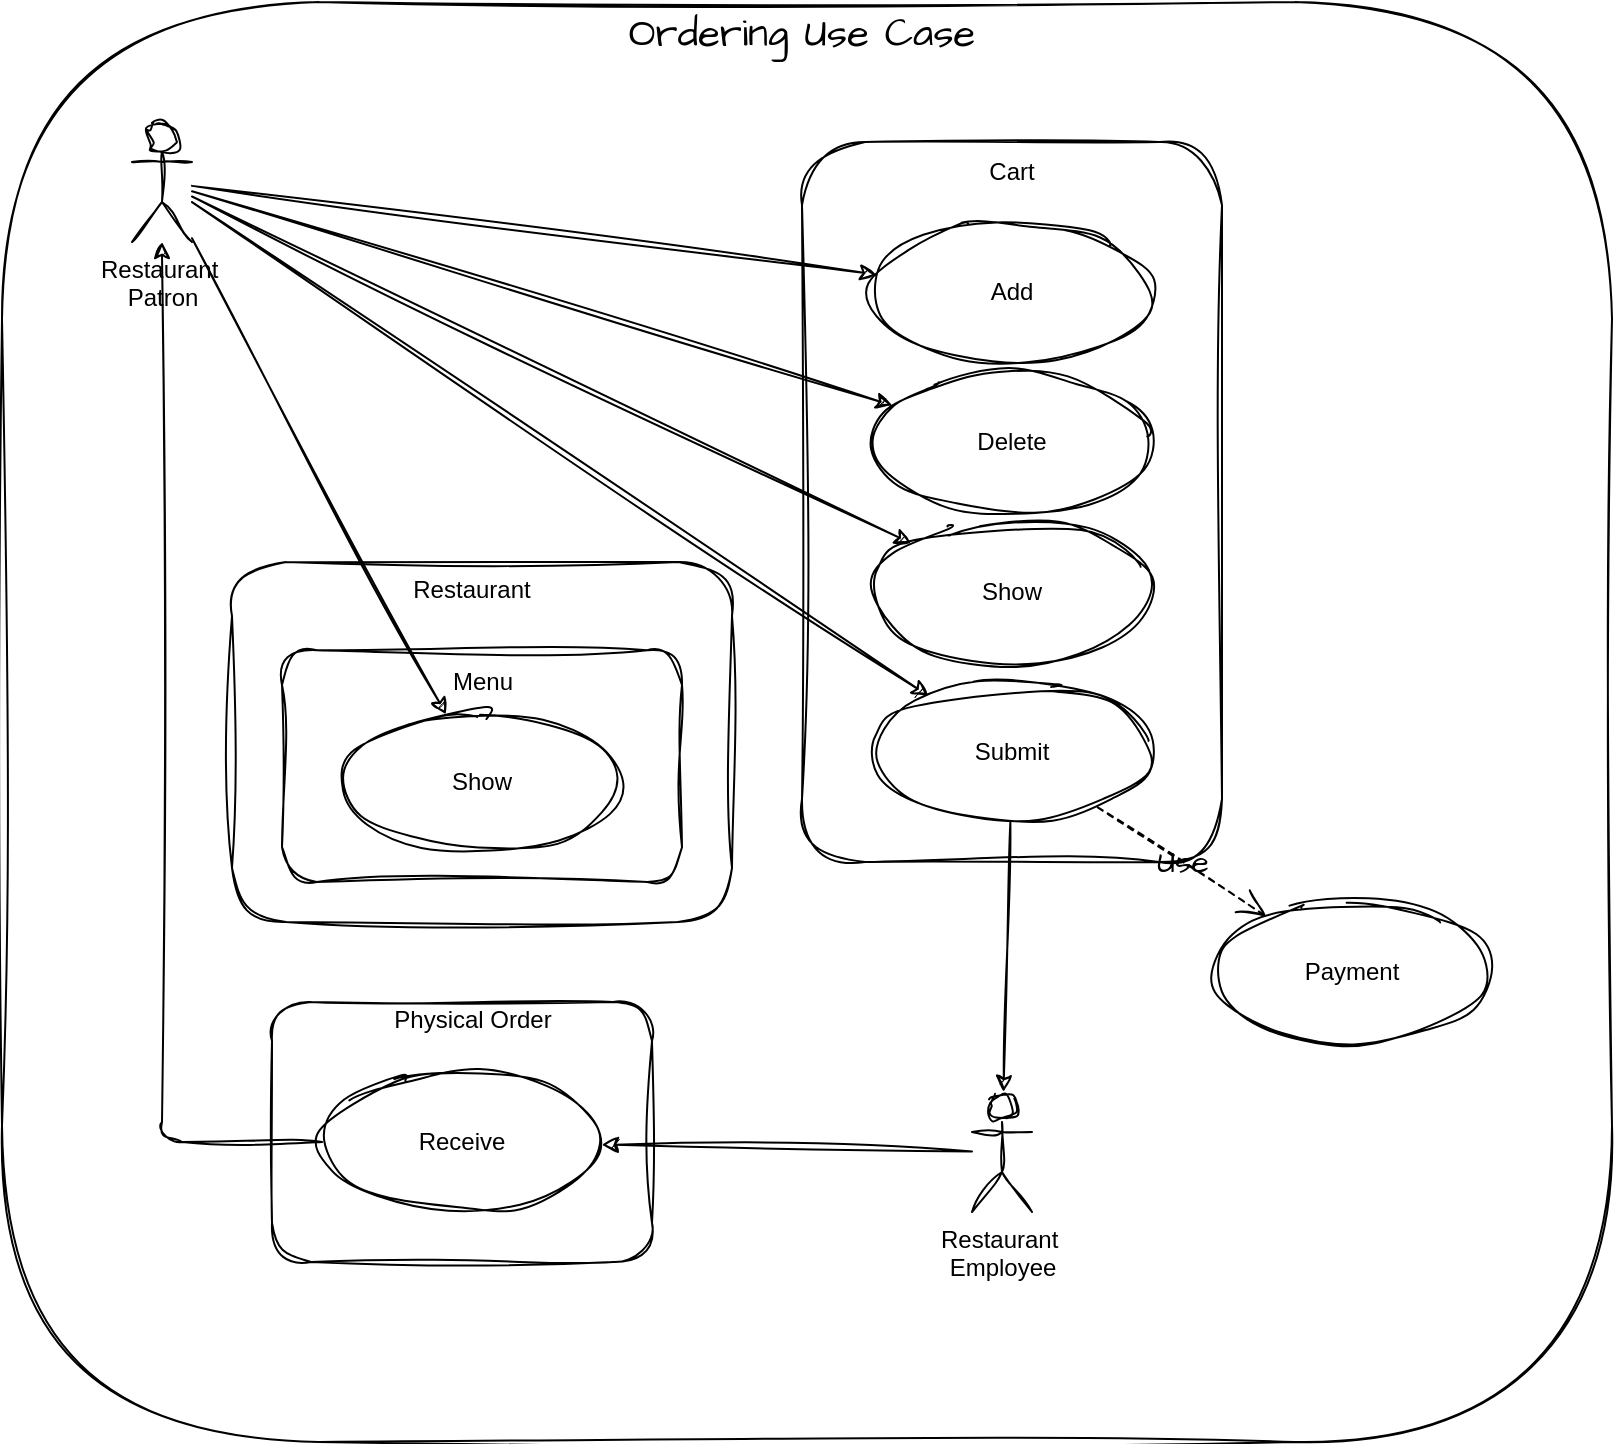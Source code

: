 <mxfile version="21.4.0" type="device" pages="4">
  <diagram name="OverallUseCase" id="iVIAJpsjtNyqfuqqcP6n">
    <mxGraphModel dx="999" dy="744" grid="1" gridSize="10" guides="1" tooltips="1" connect="1" arrows="1" fold="1" page="1" pageScale="1" pageWidth="850" pageHeight="1100" math="0" shadow="0">
      <root>
        <mxCell id="0" />
        <mxCell id="1" parent="0" />
        <mxCell id="poaK0A92fAtAV2oWqRkP-4" value="" style="rounded=1;whiteSpace=wrap;html=1;sketch=1;curveFitting=1;jiggle=2;labelBackgroundColor=none;arcSize=22;" parent="1" vertex="1">
          <mxGeometry x="25" y="30" width="805" height="720" as="geometry" />
        </mxCell>
        <mxCell id="Z1-gcSMTF0BbCp_BxVpH-2" value="Ordering Use Case" style="text;html=1;strokeColor=none;fillColor=none;align=center;verticalAlign=middle;whiteSpace=wrap;rounded=0;fontSize=20;fontFamily=Architects Daughter;labelBackgroundColor=none;" vertex="1" parent="1">
          <mxGeometry x="310" y="30" width="230" height="30" as="geometry" />
        </mxCell>
        <mxCell id="poaK0A92fAtAV2oWqRkP-1" value="Restaurant&amp;nbsp;&lt;br&gt;Patron" style="shape=umlActor;verticalLabelPosition=bottom;verticalAlign=top;html=1;outlineConnect=0;sketch=1;curveFitting=1;jiggle=2;rounded=1;labelBackgroundColor=none;" parent="1" vertex="1">
          <mxGeometry x="90" y="90" width="30" height="60" as="geometry" />
        </mxCell>
        <mxCell id="poaK0A92fAtAV2oWqRkP-2" value="Restaurant&amp;nbsp;&lt;br&gt;Employee" style="shape=umlActor;verticalLabelPosition=bottom;verticalAlign=top;html=1;outlineConnect=0;sketch=1;curveFitting=1;jiggle=2;rounded=1;labelBackgroundColor=none;" parent="1" vertex="1">
          <mxGeometry x="510" y="575" width="30" height="60" as="geometry" />
        </mxCell>
        <mxCell id="poaK0A92fAtAV2oWqRkP-46" value="" style="group;sketch=1;curveFitting=1;jiggle=2;labelBorderColor=default;rounded=1;labelBackgroundColor=none;" parent="1" vertex="1" connectable="0">
          <mxGeometry x="425" y="100" width="210" height="360" as="geometry" />
        </mxCell>
        <mxCell id="poaK0A92fAtAV2oWqRkP-16" value="" style="group;sketch=1;curveFitting=1;jiggle=2;rounded=1;labelBackgroundColor=none;" parent="poaK0A92fAtAV2oWqRkP-46" vertex="1" connectable="0">
          <mxGeometry width="210" height="360" as="geometry" />
        </mxCell>
        <mxCell id="poaK0A92fAtAV2oWqRkP-8" value="" style="rounded=1;whiteSpace=wrap;html=1;sketch=1;curveFitting=1;jiggle=2;labelBackgroundColor=none;" parent="poaK0A92fAtAV2oWqRkP-16" vertex="1">
          <mxGeometry width="210" height="360" as="geometry" />
        </mxCell>
        <mxCell id="poaK0A92fAtAV2oWqRkP-9" value="Cart" style="text;html=1;align=center;verticalAlign=middle;whiteSpace=wrap;rounded=1;labelBackgroundColor=none;sketch=1;curveFitting=1;jiggle=2;" parent="poaK0A92fAtAV2oWqRkP-16" vertex="1">
          <mxGeometry x="75" width="60" height="30" as="geometry" />
        </mxCell>
        <mxCell id="poaK0A92fAtAV2oWqRkP-6" value="Delete" style="ellipse;whiteSpace=wrap;html=1;sketch=1;curveFitting=1;jiggle=2;rounded=1;labelBackgroundColor=none;" parent="poaK0A92fAtAV2oWqRkP-46" vertex="1">
          <mxGeometry x="35" y="115" width="140" height="70" as="geometry" />
        </mxCell>
        <mxCell id="poaK0A92fAtAV2oWqRkP-7" value="Add" style="ellipse;whiteSpace=wrap;html=1;sketch=1;curveFitting=1;jiggle=2;rounded=1;labelBackgroundColor=none;" parent="poaK0A92fAtAV2oWqRkP-46" vertex="1">
          <mxGeometry x="35" y="40" width="140" height="70" as="geometry" />
        </mxCell>
        <mxCell id="poaK0A92fAtAV2oWqRkP-10" value="Show" style="ellipse;whiteSpace=wrap;html=1;sketch=1;curveFitting=1;jiggle=2;rounded=1;labelBackgroundColor=none;" parent="poaK0A92fAtAV2oWqRkP-46" vertex="1">
          <mxGeometry x="35" y="190" width="140" height="70" as="geometry" />
        </mxCell>
        <mxCell id="poaK0A92fAtAV2oWqRkP-14" value="Submit" style="ellipse;whiteSpace=wrap;html=1;sketch=1;curveFitting=1;jiggle=2;rounded=1;labelBackgroundColor=none;" parent="poaK0A92fAtAV2oWqRkP-46" vertex="1">
          <mxGeometry x="35" y="270" width="140" height="70" as="geometry" />
        </mxCell>
        <mxCell id="poaK0A92fAtAV2oWqRkP-28" style="rounded=1;orthogonalLoop=1;jettySize=auto;html=1;sketch=1;curveFitting=1;jiggle=2;labelBackgroundColor=none;fontColor=default;" parent="1" source="poaK0A92fAtAV2oWqRkP-14" target="poaK0A92fAtAV2oWqRkP-2" edge="1">
          <mxGeometry relative="1" as="geometry" />
        </mxCell>
        <mxCell id="poaK0A92fAtAV2oWqRkP-22" style="rounded=1;orthogonalLoop=1;jettySize=auto;html=1;sketch=1;curveFitting=1;jiggle=2;labelBackgroundColor=none;fontColor=default;" parent="1" source="poaK0A92fAtAV2oWqRkP-1" target="poaK0A92fAtAV2oWqRkP-7" edge="1">
          <mxGeometry relative="1" as="geometry" />
        </mxCell>
        <mxCell id="poaK0A92fAtAV2oWqRkP-24" style="rounded=1;orthogonalLoop=1;jettySize=auto;html=1;sketch=1;curveFitting=1;jiggle=2;labelBackgroundColor=none;fontColor=default;" parent="1" source="poaK0A92fAtAV2oWqRkP-1" target="poaK0A92fAtAV2oWqRkP-6" edge="1">
          <mxGeometry relative="1" as="geometry" />
        </mxCell>
        <mxCell id="poaK0A92fAtAV2oWqRkP-25" style="rounded=1;orthogonalLoop=1;jettySize=auto;html=1;sketch=1;curveFitting=1;jiggle=2;labelBackgroundColor=none;fontColor=default;" parent="1" source="poaK0A92fAtAV2oWqRkP-1" target="poaK0A92fAtAV2oWqRkP-14" edge="1">
          <mxGeometry relative="1" as="geometry" />
        </mxCell>
        <mxCell id="poaK0A92fAtAV2oWqRkP-26" style="rounded=1;orthogonalLoop=1;jettySize=auto;html=1;sketch=1;curveFitting=1;jiggle=2;labelBackgroundColor=none;fontColor=default;" parent="1" source="poaK0A92fAtAV2oWqRkP-1" target="poaK0A92fAtAV2oWqRkP-10" edge="1">
          <mxGeometry relative="1" as="geometry" />
        </mxCell>
        <mxCell id="poaK0A92fAtAV2oWqRkP-47" value="Payment" style="ellipse;whiteSpace=wrap;html=1;sketch=1;curveFitting=1;jiggle=2;rounded=1;labelBackgroundColor=none;" parent="1" vertex="1">
          <mxGeometry x="630" y="480" width="140" height="70" as="geometry" />
        </mxCell>
        <mxCell id="poaK0A92fAtAV2oWqRkP-48" value="Use" style="endArrow=open;endSize=12;dashed=1;html=1;rounded=1;sketch=1;hachureGap=4;jiggle=2;curveFitting=1;fontFamily=Architects Daughter;fontSource=https%3A%2F%2Ffonts.googleapis.com%2Fcss%3Ffamily%3DArchitects%2BDaughter;fontSize=16;labelBackgroundColor=none;fontColor=default;" parent="1" source="poaK0A92fAtAV2oWqRkP-14" target="poaK0A92fAtAV2oWqRkP-47" edge="1">
          <mxGeometry width="160" relative="1" as="geometry">
            <mxPoint x="335" y="380" as="sourcePoint" />
            <mxPoint x="495" y="380" as="targetPoint" />
          </mxGeometry>
        </mxCell>
        <mxCell id="poaK0A92fAtAV2oWqRkP-49" value="" style="group;labelBackgroundColor=none;" parent="1" vertex="1" connectable="0">
          <mxGeometry x="160" y="530" width="190" height="130" as="geometry" />
        </mxCell>
        <mxCell id="poaK0A92fAtAV2oWqRkP-36" value="" style="rounded=1;whiteSpace=wrap;html=1;sketch=1;curveFitting=1;jiggle=2;labelBackgroundColor=none;" parent="poaK0A92fAtAV2oWqRkP-49" vertex="1">
          <mxGeometry width="190" height="130" as="geometry" />
        </mxCell>
        <mxCell id="poaK0A92fAtAV2oWqRkP-37" value="Physical Order" style="text;html=1;align=center;verticalAlign=middle;whiteSpace=wrap;rounded=1;labelBackgroundColor=none;sketch=1;curveFitting=1;jiggle=2;" parent="poaK0A92fAtAV2oWqRkP-49" vertex="1">
          <mxGeometry x="59.85" width="80.75" height="17.727" as="geometry" />
        </mxCell>
        <mxCell id="poaK0A92fAtAV2oWqRkP-29" value="Receive" style="ellipse;whiteSpace=wrap;html=1;sketch=1;curveFitting=1;jiggle=2;rounded=1;labelBackgroundColor=none;" parent="1" vertex="1">
          <mxGeometry x="185" y="565" width="140" height="70" as="geometry" />
        </mxCell>
        <mxCell id="poaK0A92fAtAV2oWqRkP-31" value="" style="rounded=1;orthogonalLoop=1;jettySize=auto;html=1;sketch=1;curveFitting=1;jiggle=2;labelBackgroundColor=none;fontColor=default;" parent="1" source="poaK0A92fAtAV2oWqRkP-2" target="poaK0A92fAtAV2oWqRkP-29" edge="1">
          <mxGeometry relative="1" as="geometry">
            <mxPoint x="610" y="480" as="targetPoint" />
          </mxGeometry>
        </mxCell>
        <mxCell id="poaK0A92fAtAV2oWqRkP-32" style="rounded=1;orthogonalLoop=1;jettySize=auto;html=1;edgeStyle=orthogonalEdgeStyle;sketch=1;curveFitting=1;jiggle=2;labelBackgroundColor=none;fontColor=default;" parent="1" source="poaK0A92fAtAV2oWqRkP-29" target="poaK0A92fAtAV2oWqRkP-1" edge="1">
          <mxGeometry relative="1" as="geometry" />
        </mxCell>
        <mxCell id="poaK0A92fAtAV2oWqRkP-76" value="" style="group;labelBackgroundColor=none;" parent="1" vertex="1" connectable="0">
          <mxGeometry x="140" y="310" width="250" height="180" as="geometry" />
        </mxCell>
        <mxCell id="poaK0A92fAtAV2oWqRkP-66" value="" style="rounded=1;whiteSpace=wrap;html=1;sketch=1;curveFitting=1;jiggle=2;labelBackgroundColor=none;" parent="poaK0A92fAtAV2oWqRkP-76" vertex="1">
          <mxGeometry width="250" height="180" as="geometry" />
        </mxCell>
        <mxCell id="poaK0A92fAtAV2oWqRkP-67" value="Restaurant" style="text;html=1;align=center;verticalAlign=middle;whiteSpace=wrap;rounded=1;labelBackgroundColor=none;sketch=1;curveFitting=1;jiggle=2;" parent="poaK0A92fAtAV2oWqRkP-76" vertex="1">
          <mxGeometry x="67.37" width="106.25" height="28.636" as="geometry" />
        </mxCell>
        <mxCell id="poaK0A92fAtAV2oWqRkP-56" value="" style="rounded=1;whiteSpace=wrap;html=1;sketch=1;curveFitting=1;jiggle=2;labelBackgroundColor=none;" parent="poaK0A92fAtAV2oWqRkP-76" vertex="1">
          <mxGeometry x="25" y="44.09" width="200" height="115.91" as="geometry" />
        </mxCell>
        <mxCell id="poaK0A92fAtAV2oWqRkP-57" value="Menu" style="text;html=1;align=center;verticalAlign=middle;whiteSpace=wrap;rounded=1;labelBackgroundColor=none;sketch=1;curveFitting=1;jiggle=2;" parent="poaK0A92fAtAV2oWqRkP-76" vertex="1">
          <mxGeometry x="82.5" y="50" width="85" height="19.091" as="geometry" />
        </mxCell>
        <mxCell id="poaK0A92fAtAV2oWqRkP-58" value="Show" style="ellipse;whiteSpace=wrap;html=1;sketch=1;curveFitting=1;jiggle=2;rounded=1;labelBackgroundColor=none;" parent="poaK0A92fAtAV2oWqRkP-76" vertex="1">
          <mxGeometry x="55" y="75" width="140" height="70" as="geometry" />
        </mxCell>
        <mxCell id="poaK0A92fAtAV2oWqRkP-60" style="rounded=0;sketch=1;hachureGap=4;jiggle=2;curveFitting=1;orthogonalLoop=1;jettySize=auto;html=1;fontFamily=Architects Daughter;fontSource=https%3A%2F%2Ffonts.googleapis.com%2Fcss%3Ffamily%3DArchitects%2BDaughter;fontSize=16;labelBackgroundColor=none;fontColor=default;" parent="1" source="poaK0A92fAtAV2oWqRkP-1" target="poaK0A92fAtAV2oWqRkP-58" edge="1">
          <mxGeometry relative="1" as="geometry" />
        </mxCell>
      </root>
    </mxGraphModel>
  </diagram>
  <diagram id="fg5q7FovPKPqZlMCNJu5" name="Activity">
    <mxGraphModel dx="999" dy="-356" grid="1" gridSize="10" guides="1" tooltips="1" connect="1" arrows="1" fold="1" page="1" pageScale="1" pageWidth="850" pageHeight="1100" math="0" shadow="0">
      <root>
        <mxCell id="0" />
        <mxCell id="1" parent="0" />
        <mxCell id="QXzw55ry2eYJ1UNYqKI2-1" value="" style="rounded=1;whiteSpace=wrap;html=1;sketch=1;hachureGap=4;jiggle=2;curveFitting=1;fontFamily=Architects Daughter;fontSource=https%3A%2F%2Ffonts.googleapis.com%2Fcss%3Ffamily%3DArchitects%2BDaughter;fontSize=20;labelBackgroundColor=none;" vertex="1" parent="1">
          <mxGeometry x="45" y="1120" width="755" height="830" as="geometry" />
        </mxCell>
        <mxCell id="QXzw55ry2eYJ1UNYqKI2-2" value="Ordering Activity" style="text;html=1;strokeColor=none;fillColor=none;align=center;verticalAlign=middle;whiteSpace=wrap;rounded=0;fontSize=20;fontFamily=Architects Daughter;labelBackgroundColor=none;" vertex="1" parent="1">
          <mxGeometry x="328" y="1120" width="195" height="30" as="geometry" />
        </mxCell>
        <mxCell id="QXzw55ry2eYJ1UNYqKI2-3" value="" style="ellipse;html=1;shape=startState;sketch=1;hachureGap=4;jiggle=2;curveFitting=1;fontFamily=Architects Daughter;fontSource=https%3A%2F%2Ffonts.googleapis.com%2Fcss%3Ffamily%3DArchitects%2BDaughter;fontSize=20;labelBackgroundColor=none;" vertex="1" parent="1">
          <mxGeometry x="407.5" y="1170" width="30" height="30" as="geometry" />
        </mxCell>
        <mxCell id="QXzw55ry2eYJ1UNYqKI2-4" value="" style="edgeStyle=orthogonalEdgeStyle;html=1;verticalAlign=bottom;endArrow=open;endSize=8;rounded=0;sketch=1;hachureGap=4;jiggle=2;curveFitting=1;fontFamily=Architects Daughter;fontSource=https%3A%2F%2Ffonts.googleapis.com%2Fcss%3Ffamily%3DArchitects%2BDaughter;fontSize=16;labelBackgroundColor=none;fontColor=default;" edge="1" parent="1" source="QXzw55ry2eYJ1UNYqKI2-3" target="QXzw55ry2eYJ1UNYqKI2-6">
          <mxGeometry relative="1" as="geometry">
            <mxPoint x="422.5" y="1290" as="targetPoint" />
          </mxGeometry>
        </mxCell>
        <mxCell id="QXzw55ry2eYJ1UNYqKI2-5" style="edgeStyle=orthogonalEdgeStyle;rounded=0;sketch=1;hachureGap=4;jiggle=2;curveFitting=1;orthogonalLoop=1;jettySize=auto;html=1;exitX=0.5;exitY=1;exitDx=0;exitDy=0;entryX=0.485;entryY=0.226;entryDx=0;entryDy=0;entryPerimeter=0;fontFamily=Architects Daughter;fontSource=https%3A%2F%2Ffonts.googleapis.com%2Fcss%3Ffamily%3DArchitects%2BDaughter;fontSize=16;" edge="1" parent="1" source="QXzw55ry2eYJ1UNYqKI2-6" target="QXzw55ry2eYJ1UNYqKI2-21">
          <mxGeometry relative="1" as="geometry" />
        </mxCell>
        <mxCell id="QXzw55ry2eYJ1UNYqKI2-6" value="Show Restaurant Menu" style="rounded=1;whiteSpace=wrap;html=1;arcSize=40;sketch=1;hachureGap=4;jiggle=2;curveFitting=1;fontFamily=Architects Daughter;fontSource=https%3A%2F%2Ffonts.googleapis.com%2Fcss%3Ffamily%3DArchitects%2BDaughter;fontSize=20;labelBackgroundColor=none;" vertex="1" parent="1">
          <mxGeometry x="317.5" y="1240" width="210" height="50" as="geometry" />
        </mxCell>
        <mxCell id="QXzw55ry2eYJ1UNYqKI2-7" style="edgeStyle=orthogonalEdgeStyle;rounded=0;sketch=1;hachureGap=4;jiggle=2;curveFitting=1;orthogonalLoop=1;jettySize=auto;html=1;exitX=0.5;exitY=1;exitDx=0;exitDy=0;fontFamily=Architects Daughter;fontSource=https%3A%2F%2Ffonts.googleapis.com%2Fcss%3Ffamily%3DArchitects%2BDaughter;fontSize=16;labelBackgroundColor=none;fontColor=default;" edge="1" parent="1" source="QXzw55ry2eYJ1UNYqKI2-8" target="QXzw55ry2eYJ1UNYqKI2-10">
          <mxGeometry relative="1" as="geometry">
            <mxPoint x="226.26" y="1573.46" as="targetPoint" />
          </mxGeometry>
        </mxCell>
        <mxCell id="QXzw55ry2eYJ1UNYqKI2-8" value="Select Item" style="rounded=1;whiteSpace=wrap;html=1;arcSize=40;sketch=1;hachureGap=4;jiggle=2;curveFitting=1;fontFamily=Architects Daughter;fontSource=https%3A%2F%2Ffonts.googleapis.com%2Fcss%3Ffamily%3DArchitects%2BDaughter;fontSize=20;labelBackgroundColor=none;" vertex="1" parent="1">
          <mxGeometry x="190" y="1390" width="150" height="40" as="geometry" />
        </mxCell>
        <mxCell id="QXzw55ry2eYJ1UNYqKI2-9" style="rounded=0;sketch=1;hachureGap=4;jiggle=2;curveFitting=1;orthogonalLoop=1;jettySize=auto;html=1;exitX=0;exitY=0.5;exitDx=0;exitDy=0;fontFamily=Architects Daughter;fontSource=https%3A%2F%2Ffonts.googleapis.com%2Fcss%3Ffamily%3DArchitects%2BDaughter;fontSize=16;edgeStyle=orthogonalEdgeStyle;" edge="1" parent="1" source="QXzw55ry2eYJ1UNYqKI2-10" target="QXzw55ry2eYJ1UNYqKI2-6">
          <mxGeometry relative="1" as="geometry">
            <Array as="points">
              <mxPoint x="80" y="1580" />
              <mxPoint x="80" y="1265" />
            </Array>
          </mxGeometry>
        </mxCell>
        <mxCell id="QXzw55ry2eYJ1UNYqKI2-10" value="Add to Cart" style="rounded=1;whiteSpace=wrap;html=1;arcSize=40;sketch=1;hachureGap=4;jiggle=2;curveFitting=1;fontFamily=Architects Daughter;fontSource=https%3A%2F%2Ffonts.googleapis.com%2Fcss%3Ffamily%3DArchitects%2BDaughter;fontSize=20;labelBackgroundColor=none;" vertex="1" parent="1">
          <mxGeometry x="205" y="1560" width="120" height="40" as="geometry" />
        </mxCell>
        <mxCell id="QXzw55ry2eYJ1UNYqKI2-11" style="edgeStyle=orthogonalEdgeStyle;rounded=0;sketch=1;hachureGap=4;jiggle=2;curveFitting=1;orthogonalLoop=1;jettySize=auto;html=1;exitX=0.5;exitY=1;exitDx=0;exitDy=0;fontFamily=Architects Daughter;fontSource=https%3A%2F%2Ffonts.googleapis.com%2Fcss%3Ffamily%3DArchitects%2BDaughter;fontSize=16;" edge="1" parent="1" source="QXzw55ry2eYJ1UNYqKI2-12" target="QXzw55ry2eYJ1UNYqKI2-13">
          <mxGeometry relative="1" as="geometry" />
        </mxCell>
        <mxCell id="QXzw55ry2eYJ1UNYqKI2-12" value="Submit Cart" style="rounded=1;whiteSpace=wrap;html=1;arcSize=40;sketch=1;hachureGap=4;jiggle=2;curveFitting=1;fontFamily=Architects Daughter;fontSource=https%3A%2F%2Ffonts.googleapis.com%2Fcss%3Ffamily%3DArchitects%2BDaughter;fontSize=20;labelBackgroundColor=none;" vertex="1" parent="1">
          <mxGeometry x="531.25" y="1530" width="157" height="40" as="geometry" />
        </mxCell>
        <mxCell id="QXzw55ry2eYJ1UNYqKI2-13" value="At least &lt;br&gt;one item?" style="rhombus;whiteSpace=wrap;html=1;sketch=1;hachureGap=4;jiggle=2;curveFitting=1;fontFamily=Architects Daughter;fontSource=https%3A%2F%2Ffonts.googleapis.com%2Fcss%3Ffamily%3DArchitects%2BDaughter;fontSize=20;labelBackgroundColor=none;" vertex="1" parent="1">
          <mxGeometry x="539.75" y="1620" width="140" height="100" as="geometry" />
        </mxCell>
        <mxCell id="QXzw55ry2eYJ1UNYqKI2-14" value="no" style="edgeStyle=orthogonalEdgeStyle;html=1;align=left;verticalAlign=bottom;endArrow=open;endSize=8;rounded=0;sketch=1;hachureGap=4;jiggle=2;curveFitting=1;fontFamily=Architects Daughter;fontSource=https%3A%2F%2Ffonts.googleapis.com%2Fcss%3Ffamily%3DArchitects%2BDaughter;fontSize=16;labelBackgroundColor=none;fontColor=default;" edge="1" parent="1" source="QXzw55ry2eYJ1UNYqKI2-13" target="QXzw55ry2eYJ1UNYqKI2-6">
          <mxGeometry x="-0.993" relative="1" as="geometry">
            <mxPoint x="540" y="1820" as="targetPoint" />
            <Array as="points">
              <mxPoint x="760" y="1670" />
              <mxPoint x="760" y="1265" />
            </Array>
            <mxPoint as="offset" />
          </mxGeometry>
        </mxCell>
        <mxCell id="QXzw55ry2eYJ1UNYqKI2-15" value="yes" style="edgeStyle=orthogonalEdgeStyle;html=1;align=left;verticalAlign=top;endArrow=open;endSize=8;rounded=0;sketch=1;hachureGap=4;jiggle=2;curveFitting=1;fontFamily=Architects Daughter;fontSource=https%3A%2F%2Ffonts.googleapis.com%2Fcss%3Ffamily%3DArchitects%2BDaughter;fontSize=16;labelBackgroundColor=none;fontColor=default;" edge="1" parent="1" source="QXzw55ry2eYJ1UNYqKI2-13" target="QXzw55ry2eYJ1UNYqKI2-18">
          <mxGeometry x="-0.999" relative="1" as="geometry">
            <mxPoint x="618.25" y="1660" as="targetPoint" />
            <mxPoint as="offset" />
          </mxGeometry>
        </mxCell>
        <mxCell id="QXzw55ry2eYJ1UNYqKI2-16" value="" style="ellipse;html=1;shape=startState;sketch=1;hachureGap=4;jiggle=2;curveFitting=1;fontFamily=Architects Daughter;fontSource=https%3A%2F%2Ffonts.googleapis.com%2Fcss%3Ffamily%3DArchitects%2BDaughter;fontSize=20;labelBackgroundColor=none;" vertex="1" parent="1">
          <mxGeometry x="635" y="1880" width="30" height="30" as="geometry" />
        </mxCell>
        <mxCell id="QXzw55ry2eYJ1UNYqKI2-17" style="rounded=0;sketch=1;hachureGap=4;jiggle=2;curveFitting=1;orthogonalLoop=1;jettySize=auto;html=1;exitX=0.5;exitY=1;exitDx=0;exitDy=0;fontFamily=Architects Daughter;fontSource=https%3A%2F%2Ffonts.googleapis.com%2Fcss%3Ffamily%3DArchitects%2BDaughter;fontSize=16;labelBackgroundColor=none;fontColor=default;" edge="1" parent="1" source="QXzw55ry2eYJ1UNYqKI2-18" target="QXzw55ry2eYJ1UNYqKI2-16">
          <mxGeometry relative="1" as="geometry" />
        </mxCell>
        <mxCell id="QXzw55ry2eYJ1UNYqKI2-18" value="Payment" style="rounded=1;whiteSpace=wrap;html=1;arcSize=40;sketch=1;hachureGap=4;jiggle=2;curveFitting=1;fontFamily=Architects Daughter;fontSource=https%3A%2F%2Ffonts.googleapis.com%2Fcss%3Ffamily%3DArchitects%2BDaughter;fontSize=20;labelBackgroundColor=none;" vertex="1" parent="1">
          <mxGeometry x="581.5" y="1780" width="136.75" height="40" as="geometry" />
        </mxCell>
        <mxCell id="QXzw55ry2eYJ1UNYqKI2-19" style="rounded=0;sketch=1;hachureGap=4;jiggle=2;curveFitting=1;orthogonalLoop=1;jettySize=auto;html=1;exitX=0.25;exitY=0.5;exitDx=0;exitDy=0;exitPerimeter=0;fontFamily=Architects Daughter;fontSource=https%3A%2F%2Ffonts.googleapis.com%2Fcss%3Ffamily%3DArchitects%2BDaughter;fontSize=16;edgeStyle=orthogonalEdgeStyle;" edge="1" parent="1" source="QXzw55ry2eYJ1UNYqKI2-21" target="QXzw55ry2eYJ1UNYqKI2-8">
          <mxGeometry relative="1" as="geometry" />
        </mxCell>
        <mxCell id="QXzw55ry2eYJ1UNYqKI2-20" style="edgeStyle=orthogonalEdgeStyle;rounded=0;sketch=1;hachureGap=4;jiggle=2;curveFitting=1;orthogonalLoop=1;jettySize=auto;html=1;exitX=0.75;exitY=0.5;exitDx=0;exitDy=0;exitPerimeter=0;fontFamily=Architects Daughter;fontSource=https%3A%2F%2Ffonts.googleapis.com%2Fcss%3Ffamily%3DArchitects%2BDaughter;fontSize=16;" edge="1" parent="1" source="QXzw55ry2eYJ1UNYqKI2-21" target="QXzw55ry2eYJ1UNYqKI2-23">
          <mxGeometry relative="1" as="geometry" />
        </mxCell>
        <mxCell id="QXzw55ry2eYJ1UNYqKI2-21" value="" style="shape=line;html=1;strokeWidth=6;sketch=1;hachureGap=4;jiggle=2;curveFitting=1;fontFamily=Architects Daughter;fontSource=https%3A%2F%2Ffonts.googleapis.com%2Fcss%3Ffamily%3DArchitects%2BDaughter;fontSize=20;labelBackgroundColor=none;" vertex="1" parent="1">
          <mxGeometry x="329.25" y="1310" width="192.5" height="10" as="geometry" />
        </mxCell>
        <mxCell id="QXzw55ry2eYJ1UNYqKI2-22" style="edgeStyle=orthogonalEdgeStyle;rounded=0;sketch=1;hachureGap=4;jiggle=2;curveFitting=1;orthogonalLoop=1;jettySize=auto;html=1;exitX=0.5;exitY=1;exitDx=0;exitDy=0;entryX=0.628;entryY=0.133;entryDx=0;entryDy=0;entryPerimeter=0;fontFamily=Architects Daughter;fontSource=https%3A%2F%2Ffonts.googleapis.com%2Fcss%3Ffamily%3DArchitects%2BDaughter;fontSize=16;" edge="1" parent="1" source="QXzw55ry2eYJ1UNYqKI2-23" target="QXzw55ry2eYJ1UNYqKI2-26">
          <mxGeometry relative="1" as="geometry" />
        </mxCell>
        <mxCell id="QXzw55ry2eYJ1UNYqKI2-23" value="View Cart" style="rounded=1;whiteSpace=wrap;html=1;arcSize=40;sketch=1;hachureGap=4;jiggle=2;curveFitting=1;fontFamily=Architects Daughter;fontSource=https%3A%2F%2Ffonts.googleapis.com%2Fcss%3Ffamily%3DArchitects%2BDaughter;fontSize=20;labelBackgroundColor=none;" vertex="1" parent="1">
          <mxGeometry x="510" y="1360" width="132.5" height="40" as="geometry" />
        </mxCell>
        <mxCell id="QXzw55ry2eYJ1UNYqKI2-24" style="edgeStyle=orthogonalEdgeStyle;rounded=0;sketch=1;hachureGap=4;jiggle=2;curveFitting=1;orthogonalLoop=1;jettySize=auto;html=1;exitX=0.75;exitY=0.5;exitDx=0;exitDy=0;exitPerimeter=0;fontFamily=Architects Daughter;fontSource=https%3A%2F%2Ffonts.googleapis.com%2Fcss%3Ffamily%3DArchitects%2BDaughter;fontSize=16;" edge="1" parent="1" source="QXzw55ry2eYJ1UNYqKI2-26" target="QXzw55ry2eYJ1UNYqKI2-12">
          <mxGeometry relative="1" as="geometry" />
        </mxCell>
        <mxCell id="QXzw55ry2eYJ1UNYqKI2-25" style="edgeStyle=orthogonalEdgeStyle;rounded=0;sketch=1;hachureGap=4;jiggle=2;curveFitting=1;orthogonalLoop=1;jettySize=auto;html=1;exitX=0.25;exitY=0.5;exitDx=0;exitDy=0;exitPerimeter=0;fontFamily=Architects Daughter;fontSource=https%3A%2F%2Ffonts.googleapis.com%2Fcss%3Ffamily%3DArchitects%2BDaughter;fontSize=16;" edge="1" parent="1" source="QXzw55ry2eYJ1UNYqKI2-26" target="QXzw55ry2eYJ1UNYqKI2-30">
          <mxGeometry relative="1" as="geometry" />
        </mxCell>
        <mxCell id="QXzw55ry2eYJ1UNYqKI2-26" value="" style="shape=line;html=1;strokeWidth=6;sketch=1;hachureGap=4;jiggle=2;curveFitting=1;fontFamily=Architects Daughter;fontSource=https%3A%2F%2Ffonts.googleapis.com%2Fcss%3Ffamily%3DArchitects%2BDaughter;fontSize=20;labelBackgroundColor=none;" vertex="1" parent="1">
          <mxGeometry x="407.5" y="1440" width="270" height="10" as="geometry" />
        </mxCell>
        <mxCell id="QXzw55ry2eYJ1UNYqKI2-27" style="edgeStyle=orthogonalEdgeStyle;rounded=0;sketch=1;hachureGap=4;jiggle=2;curveFitting=1;orthogonalLoop=1;jettySize=auto;html=1;fontFamily=Architects Daughter;fontSource=https%3A%2F%2Ffonts.googleapis.com%2Fcss%3Ffamily%3DArchitects%2BDaughter;fontSize=16;" edge="1" parent="1" source="QXzw55ry2eYJ1UNYqKI2-28" target="QXzw55ry2eYJ1UNYqKI2-23">
          <mxGeometry relative="1" as="geometry">
            <Array as="points">
              <mxPoint x="243" y="1890" />
              <mxPoint x="80" y="1890" />
              <mxPoint x="80" y="1630" />
              <mxPoint x="360" y="1630" />
              <mxPoint x="360" y="1380" />
            </Array>
          </mxGeometry>
        </mxCell>
        <mxCell id="QXzw55ry2eYJ1UNYqKI2-28" value="Remove from cart" style="rounded=1;whiteSpace=wrap;html=1;arcSize=40;sketch=1;hachureGap=4;jiggle=2;curveFitting=1;fontFamily=Architects Daughter;fontSource=https%3A%2F%2Ffonts.googleapis.com%2Fcss%3Ffamily%3DArchitects%2BDaughter;fontSize=20;labelBackgroundColor=none;" vertex="1" parent="1">
          <mxGeometry x="145" y="1810" width="195" height="40" as="geometry" />
        </mxCell>
        <mxCell id="QXzw55ry2eYJ1UNYqKI2-29" style="edgeStyle=orthogonalEdgeStyle;rounded=0;sketch=1;hachureGap=4;jiggle=2;curveFitting=1;orthogonalLoop=1;jettySize=auto;html=1;exitX=0.5;exitY=1;exitDx=0;exitDy=0;entryX=0.636;entryY=-0.333;entryDx=0;entryDy=0;entryPerimeter=0;fontFamily=Architects Daughter;fontSource=https%3A%2F%2Ffonts.googleapis.com%2Fcss%3Ffamily%3DArchitects%2BDaughter;fontSize=16;" edge="1" parent="1" source="QXzw55ry2eYJ1UNYqKI2-30" target="QXzw55ry2eYJ1UNYqKI2-35">
          <mxGeometry relative="1" as="geometry" />
        </mxCell>
        <mxCell id="QXzw55ry2eYJ1UNYqKI2-30" value="Select Item" style="rounded=1;whiteSpace=wrap;html=1;arcSize=40;sketch=1;hachureGap=4;jiggle=2;curveFitting=1;fontFamily=Architects Daughter;fontSource=https%3A%2F%2Ffonts.googleapis.com%2Fcss%3Ffamily%3DArchitects%2BDaughter;fontSize=20;labelBackgroundColor=none;" vertex="1" parent="1">
          <mxGeometry x="352.5" y="1670" width="150" height="40" as="geometry" />
        </mxCell>
        <mxCell id="QXzw55ry2eYJ1UNYqKI2-31" style="edgeStyle=orthogonalEdgeStyle;rounded=0;sketch=1;hachureGap=4;jiggle=2;curveFitting=1;orthogonalLoop=1;jettySize=auto;html=1;exitX=0.5;exitY=1;exitDx=0;exitDy=0;fontFamily=Architects Daughter;fontSource=https%3A%2F%2Ffonts.googleapis.com%2Fcss%3Ffamily%3DArchitects%2BDaughter;fontSize=16;" edge="1" parent="1" source="QXzw55ry2eYJ1UNYqKI2-28" target="QXzw55ry2eYJ1UNYqKI2-28">
          <mxGeometry relative="1" as="geometry" />
        </mxCell>
        <mxCell id="QXzw55ry2eYJ1UNYqKI2-32" style="edgeStyle=orthogonalEdgeStyle;rounded=0;sketch=1;hachureGap=4;jiggle=2;curveFitting=1;orthogonalLoop=1;jettySize=auto;html=1;exitX=0.25;exitY=0.5;exitDx=0;exitDy=0;exitPerimeter=0;fontFamily=Architects Daughter;fontSource=https%3A%2F%2Ffonts.googleapis.com%2Fcss%3Ffamily%3DArchitects%2BDaughter;fontSize=16;" edge="1" parent="1" source="QXzw55ry2eYJ1UNYqKI2-35" target="QXzw55ry2eYJ1UNYqKI2-28">
          <mxGeometry relative="1" as="geometry" />
        </mxCell>
        <mxCell id="QXzw55ry2eYJ1UNYqKI2-33" style="edgeStyle=orthogonalEdgeStyle;rounded=0;sketch=1;hachureGap=4;jiggle=2;curveFitting=1;orthogonalLoop=1;jettySize=auto;html=1;exitX=0.75;exitY=0.5;exitDx=0;exitDy=0;exitPerimeter=0;fontFamily=Architects Daughter;fontSource=https%3A%2F%2Ffonts.googleapis.com%2Fcss%3Ffamily%3DArchitects%2BDaughter;fontSize=16;" edge="1" parent="1" source="QXzw55ry2eYJ1UNYqKI2-35" target="QXzw55ry2eYJ1UNYqKI2-37">
          <mxGeometry relative="1" as="geometry" />
        </mxCell>
        <mxCell id="QXzw55ry2eYJ1UNYqKI2-34" style="edgeStyle=orthogonalEdgeStyle;rounded=0;sketch=1;hachureGap=4;jiggle=2;curveFitting=1;orthogonalLoop=1;jettySize=auto;html=1;exitX=1;exitY=0.5;exitDx=0;exitDy=0;exitPerimeter=0;fontFamily=Architects Daughter;fontSource=https%3A%2F%2Ffonts.googleapis.com%2Fcss%3Ffamily%3DArchitects%2BDaughter;fontSize=16;" edge="1" parent="1" source="QXzw55ry2eYJ1UNYqKI2-35" target="QXzw55ry2eYJ1UNYqKI2-39">
          <mxGeometry relative="1" as="geometry" />
        </mxCell>
        <mxCell id="QXzw55ry2eYJ1UNYqKI2-35" value="" style="shape=line;html=1;strokeWidth=6;sketch=1;hachureGap=4;jiggle=2;curveFitting=1;fontFamily=Architects Daughter;fontSource=https%3A%2F%2Ffonts.googleapis.com%2Fcss%3Ffamily%3DArchitects%2BDaughter;fontSize=20;labelBackgroundColor=none;" vertex="1" parent="1">
          <mxGeometry x="287.5" y="1740" width="222.5" height="10" as="geometry" />
        </mxCell>
        <mxCell id="QXzw55ry2eYJ1UNYqKI2-36" style="edgeStyle=orthogonalEdgeStyle;rounded=0;sketch=1;hachureGap=4;jiggle=2;curveFitting=1;orthogonalLoop=1;jettySize=auto;html=1;exitX=0.5;exitY=1;exitDx=0;exitDy=0;fontFamily=Architects Daughter;fontSource=https%3A%2F%2Ffonts.googleapis.com%2Fcss%3Ffamily%3DArchitects%2BDaughter;fontSize=16;endArrow=none;endFill=0;" edge="1" parent="1" source="QXzw55ry2eYJ1UNYqKI2-37">
          <mxGeometry relative="1" as="geometry">
            <mxPoint x="240" y="1890" as="targetPoint" />
            <Array as="points">
              <mxPoint x="414" y="1890" />
            </Array>
          </mxGeometry>
        </mxCell>
        <mxCell id="QXzw55ry2eYJ1UNYqKI2-37" value="Increment" style="rounded=1;whiteSpace=wrap;html=1;arcSize=40;sketch=1;hachureGap=4;jiggle=2;curveFitting=1;fontFamily=Architects Daughter;fontSource=https%3A%2F%2Ffonts.googleapis.com%2Fcss%3Ffamily%3DArchitects%2BDaughter;fontSize=20;labelBackgroundColor=none;" vertex="1" parent="1">
          <mxGeometry x="357" y="1800" width="113" height="40" as="geometry" />
        </mxCell>
        <mxCell id="QXzw55ry2eYJ1UNYqKI2-38" style="edgeStyle=orthogonalEdgeStyle;rounded=0;sketch=1;hachureGap=4;jiggle=2;curveFitting=1;orthogonalLoop=1;jettySize=auto;html=1;exitX=0.5;exitY=1;exitDx=0;exitDy=0;fontFamily=Architects Daughter;fontSource=https%3A%2F%2Ffonts.googleapis.com%2Fcss%3Ffamily%3DArchitects%2BDaughter;fontSize=16;endArrow=none;endFill=0;" edge="1" parent="1" source="QXzw55ry2eYJ1UNYqKI2-39">
          <mxGeometry relative="1" as="geometry">
            <mxPoint x="240" y="1890" as="targetPoint" />
            <Array as="points">
              <mxPoint x="525" y="1890" />
            </Array>
          </mxGeometry>
        </mxCell>
        <mxCell id="QXzw55ry2eYJ1UNYqKI2-39" value="Decriment" style="rounded=1;whiteSpace=wrap;html=1;arcSize=40;sketch=1;hachureGap=4;jiggle=2;curveFitting=1;fontFamily=Architects Daughter;fontSource=https%3A%2F%2Ffonts.googleapis.com%2Fcss%3Ffamily%3DArchitects%2BDaughter;fontSize=20;labelBackgroundColor=none;" vertex="1" parent="1">
          <mxGeometry x="468.5" y="1830" width="113" height="40" as="geometry" />
        </mxCell>
      </root>
    </mxGraphModel>
  </diagram>
  <diagram id="Xl9FH72lNGHok1UY6cAW" name="Sitemap">
    <mxGraphModel dx="1175" dy="1725" grid="1" gridSize="10" guides="1" tooltips="1" connect="1" arrows="1" fold="1" page="1" pageScale="1" pageWidth="1100" pageHeight="850" math="0" shadow="0">
      <root>
        <mxCell id="0" />
        <mxCell id="1" parent="0" />
        <mxCell id="_OxNm_8oZJ42a-WzGgXM-1" value="" style="rounded=0;whiteSpace=wrap;html=1;" vertex="1" parent="1">
          <mxGeometry x="550" y="-60" width="120" height="60" as="geometry" />
        </mxCell>
        <mxCell id="a8xjeZ5heHGcKtupLPSv-8" value="Home" style="html=1;whiteSpace=wrap;strokeColor=none;labelPosition=center;verticalLabelPosition=middle;verticalAlign=top;align=center;fontSize=12;outlineConnect=0;spacingTop=-6;sketch=0;shape=mxgraph.sitemap.home;labelBackgroundColor=none;" vertex="1" parent="1">
          <mxGeometry x="65" y="320" width="120" height="80" as="geometry" />
        </mxCell>
        <mxCell id="a8xjeZ5heHGcKtupLPSv-13" style="edgeStyle=orthogonalEdgeStyle;rounded=0;orthogonalLoop=1;jettySize=auto;html=1;labelBackgroundColor=none;fontColor=default;" edge="1" parent="1" source="a8xjeZ5heHGcKtupLPSv-19" target="a8xjeZ5heHGcKtupLPSv-11">
          <mxGeometry relative="1" as="geometry">
            <mxPoint x="445" y="130" as="sourcePoint" />
          </mxGeometry>
        </mxCell>
        <mxCell id="a8xjeZ5heHGcKtupLPSv-14" style="edgeStyle=orthogonalEdgeStyle;rounded=0;orthogonalLoop=1;jettySize=auto;html=1;exitX=0.5;exitY=1;exitDx=0;exitDy=0;exitPerimeter=0;labelBackgroundColor=none;fontColor=default;" edge="1" parent="1" source="a8xjeZ5heHGcKtupLPSv-11" target="a8xjeZ5heHGcKtupLPSv-8">
          <mxGeometry relative="1" as="geometry" />
        </mxCell>
        <mxCell id="a8xjeZ5heHGcKtupLPSv-20" style="edgeStyle=orthogonalEdgeStyle;rounded=0;orthogonalLoop=1;jettySize=auto;html=1;exitX=0.5;exitY=1;exitDx=0;exitDy=0;exitPerimeter=0;labelBackgroundColor=none;fontColor=default;" edge="1" parent="1" source="a8xjeZ5heHGcKtupLPSv-11" target="a8xjeZ5heHGcKtupLPSv-15">
          <mxGeometry relative="1" as="geometry" />
        </mxCell>
        <mxCell id="a8xjeZ5heHGcKtupLPSv-21" style="edgeStyle=orthogonalEdgeStyle;rounded=0;orthogonalLoop=1;jettySize=auto;html=1;exitX=0.5;exitY=1;exitDx=0;exitDy=0;exitPerimeter=0;labelBackgroundColor=none;fontColor=default;" edge="1" parent="1" source="a8xjeZ5heHGcKtupLPSv-11" target="a8xjeZ5heHGcKtupLPSv-16">
          <mxGeometry relative="1" as="geometry" />
        </mxCell>
        <mxCell id="a8xjeZ5heHGcKtupLPSv-22" style="edgeStyle=orthogonalEdgeStyle;rounded=0;orthogonalLoop=1;jettySize=auto;html=1;exitX=0.5;exitY=1;exitDx=0;exitDy=0;exitPerimeter=0;labelBackgroundColor=none;fontColor=default;" edge="1" parent="1" source="a8xjeZ5heHGcKtupLPSv-11" target="a8xjeZ5heHGcKtupLPSv-17">
          <mxGeometry relative="1" as="geometry" />
        </mxCell>
        <mxCell id="a8xjeZ5heHGcKtupLPSv-23" style="edgeStyle=orthogonalEdgeStyle;rounded=0;orthogonalLoop=1;jettySize=auto;html=1;labelBackgroundColor=none;fontColor=default;" edge="1" parent="1" source="a8xjeZ5heHGcKtupLPSv-16" target="a8xjeZ5heHGcKtupLPSv-18">
          <mxGeometry relative="1" as="geometry" />
        </mxCell>
        <mxCell id="2zfwjlfGZv9Tp5roaMfa-14" style="edgeStyle=orthogonalEdgeStyle;rounded=0;orthogonalLoop=1;jettySize=auto;html=1;exitX=0.5;exitY=1;exitDx=0;exitDy=0;exitPerimeter=0;labelBackgroundColor=none;fontColor=default;" edge="1" parent="1" source="a8xjeZ5heHGcKtupLPSv-11" target="QOkV0CzUtF8rycpsz4yx-18">
          <mxGeometry relative="1" as="geometry">
            <mxPoint x="285" y="320" as="targetPoint" />
          </mxGeometry>
        </mxCell>
        <mxCell id="QOkV0CzUtF8rycpsz4yx-17" style="edgeStyle=orthogonalEdgeStyle;rounded=0;orthogonalLoop=1;jettySize=auto;html=1;exitX=0.5;exitY=1;exitDx=0;exitDy=0;exitPerimeter=0;labelBackgroundColor=none;fontColor=default;" edge="1" parent="1" source="a8xjeZ5heHGcKtupLPSv-11" target="QOkV0CzUtF8rycpsz4yx-16">
          <mxGeometry relative="1" as="geometry" />
        </mxCell>
        <mxCell id="a8xjeZ5heHGcKtupLPSv-11" value="tabs" style="html=1;whiteSpace=wrap;strokeColor=none;labelPosition=center;verticalLabelPosition=middle;verticalAlign=top;align=center;fontSize=12;outlineConnect=0;spacingTop=-6;sketch=0;shape=mxgraph.sitemap.page;labelBackgroundColor=none;" vertex="1" parent="1">
          <mxGeometry x="385" y="80" width="120" height="80" as="geometry" />
        </mxCell>
        <mxCell id="a8xjeZ5heHGcKtupLPSv-15" value="Profile" style="html=1;whiteSpace=wrap;strokeColor=none;labelPosition=center;verticalLabelPosition=middle;verticalAlign=top;align=center;fontSize=12;outlineConnect=0;spacingTop=-6;sketch=0;shape=mxgraph.sitemap.user;labelBackgroundColor=none;" vertex="1" parent="1">
          <mxGeometry x="385" y="320" width="120" height="80" as="geometry" />
        </mxCell>
        <mxCell id="a8xjeZ5heHGcKtupLPSv-16" value="About us" style="html=1;whiteSpace=wrap;strokeColor=none;labelPosition=center;verticalLabelPosition=middle;verticalAlign=top;align=center;fontSize=12;outlineConnect=0;spacingTop=-6;sketch=0;shape=mxgraph.sitemap.about_us;labelBackgroundColor=none;" vertex="1" parent="1">
          <mxGeometry x="545" y="320" width="120" height="80" as="geometry" />
        </mxCell>
        <mxCell id="a8xjeZ5heHGcKtupLPSv-34" style="edgeStyle=orthogonalEdgeStyle;rounded=0;orthogonalLoop=1;jettySize=auto;html=1;exitX=0.5;exitY=1;exitDx=0;exitDy=0;exitPerimeter=0;labelBackgroundColor=none;fontColor=default;" edge="1" parent="1" source="a8xjeZ5heHGcKtupLPSv-17" target="a8xjeZ5heHGcKtupLPSv-32">
          <mxGeometry relative="1" as="geometry" />
        </mxCell>
        <mxCell id="a8xjeZ5heHGcKtupLPSv-35" style="edgeStyle=orthogonalEdgeStyle;rounded=0;orthogonalLoop=1;jettySize=auto;html=1;exitX=0.5;exitY=1;exitDx=0;exitDy=0;exitPerimeter=0;labelBackgroundColor=none;fontColor=default;" edge="1" parent="1" source="a8xjeZ5heHGcKtupLPSv-17" target="yZpKD00zsdi6nFCmqpNz-29">
          <mxGeometry relative="1" as="geometry">
            <mxPoint x="925" y="480" as="targetPoint" />
          </mxGeometry>
        </mxCell>
        <mxCell id="a8xjeZ5heHGcKtupLPSv-17" value="Messaging" style="html=1;whiteSpace=wrap;strokeColor=none;labelPosition=center;verticalLabelPosition=middle;verticalAlign=top;align=center;fontSize=12;outlineConnect=0;spacingTop=-6;sketch=0;shape=mxgraph.sitemap.chat;labelBackgroundColor=none;" vertex="1" parent="1">
          <mxGeometry x="705" y="320" width="120" height="80" as="geometry" />
        </mxCell>
        <mxCell id="a8xjeZ5heHGcKtupLPSv-18" value="FAQ" style="html=1;whiteSpace=wrap;strokeColor=none;labelPosition=center;verticalLabelPosition=middle;verticalAlign=top;align=center;fontSize=12;outlineConnect=0;spacingTop=-6;sketch=0;shape=mxgraph.sitemap.faq;labelBackgroundColor=none;" vertex="1" parent="1">
          <mxGeometry x="545" y="480" width="120" height="80" as="geometry" />
        </mxCell>
        <mxCell id="a8xjeZ5heHGcKtupLPSv-32" value="Chat" style="html=1;whiteSpace=wrap;strokeColor=none;labelPosition=center;verticalLabelPosition=middle;verticalAlign=top;align=center;fontSize=12;outlineConnect=0;spacingTop=-6;sketch=0;shape=mxgraph.sitemap.chat;labelBackgroundColor=none;" vertex="1" parent="1">
          <mxGeometry x="705" y="480" width="120" height="80" as="geometry" />
        </mxCell>
        <mxCell id="QOkV0CzUtF8rycpsz4yx-5" style="edgeStyle=orthogonalEdgeStyle;rounded=0;orthogonalLoop=1;jettySize=auto;html=1;labelBackgroundColor=none;fontColor=default;" edge="1" parent="1" source="QOkV0CzUtF8rycpsz4yx-18" target="QOkV0CzUtF8rycpsz4yx-1">
          <mxGeometry relative="1" as="geometry">
            <mxPoint x="285" y="400" as="sourcePoint" />
          </mxGeometry>
        </mxCell>
        <mxCell id="-DlU2eiZyD-rvPne30vx-3" style="edgeStyle=orthogonalEdgeStyle;rounded=0;orthogonalLoop=1;jettySize=auto;html=1;exitX=0.5;exitY=0;exitDx=0;exitDy=0;exitPerimeter=0;entryX=0.5;entryY=1;entryDx=0;entryDy=0;entryPerimeter=0;labelBackgroundColor=none;fontColor=default;" edge="1" parent="1" source="a8xjeZ5heHGcKtupLPSv-19" target="-DlU2eiZyD-rvPne30vx-2">
          <mxGeometry relative="1" as="geometry" />
        </mxCell>
        <mxCell id="a8xjeZ5heHGcKtupLPSv-19" value="Login" style="html=1;whiteSpace=wrap;strokeColor=none;labelPosition=center;verticalLabelPosition=middle;verticalAlign=top;align=center;fontSize=12;outlineConnect=0;spacingTop=-6;sketch=0;shape=mxgraph.sitemap.login;labelBackgroundColor=none;" vertex="1" parent="1">
          <mxGeometry x="385" y="-40" width="120" height="80" as="geometry" />
        </mxCell>
        <mxCell id="QOkV0CzUtF8rycpsz4yx-4" style="edgeStyle=orthogonalEdgeStyle;rounded=0;orthogonalLoop=1;jettySize=auto;html=1;exitX=0.5;exitY=1;exitDx=0;exitDy=0;exitPerimeter=0;labelBackgroundColor=none;fontColor=default;" edge="1" parent="1" source="QOkV0CzUtF8rycpsz4yx-1" target="QOkV0CzUtF8rycpsz4yx-2">
          <mxGeometry relative="1" as="geometry" />
        </mxCell>
        <mxCell id="QOkV0CzUtF8rycpsz4yx-1" value="Cart" style="html=1;whiteSpace=wrap;strokeColor=none;labelPosition=center;verticalLabelPosition=middle;verticalAlign=top;align=center;fontSize=12;outlineConnect=0;spacingTop=-6;sketch=0;shape=mxgraph.sitemap.shopping;labelBackgroundColor=none;" vertex="1" parent="1">
          <mxGeometry x="225" y="480" width="120" height="80" as="geometry" />
        </mxCell>
        <mxCell id="QOkV0CzUtF8rycpsz4yx-2" value="Payment" style="html=1;whiteSpace=wrap;strokeColor=none;labelPosition=center;verticalLabelPosition=middle;verticalAlign=top;align=center;fontSize=12;outlineConnect=0;spacingTop=-6;sketch=0;shape=mxgraph.sitemap.payment;labelBackgroundColor=none;" vertex="1" parent="1">
          <mxGeometry x="225" y="600" width="120" height="80" as="geometry" />
        </mxCell>
        <mxCell id="QOkV0CzUtF8rycpsz4yx-12" style="edgeStyle=orthogonalEdgeStyle;rounded=0;orthogonalLoop=1;jettySize=auto;html=1;exitX=0.5;exitY=1;exitDx=0;exitDy=0;exitPerimeter=0;labelBackgroundColor=none;fontColor=default;" edge="1" parent="1" source="QOkV0CzUtF8rycpsz4yx-3" target="QOkV0CzUtF8rycpsz4yx-11">
          <mxGeometry relative="1" as="geometry" />
        </mxCell>
        <mxCell id="QOkV0CzUtF8rycpsz4yx-3" value="Menu" style="html=1;whiteSpace=wrap;strokeColor=none;labelPosition=center;verticalLabelPosition=middle;verticalAlign=top;align=center;fontSize=12;outlineConnect=0;spacingTop=-6;sketch=0;shape=mxgraph.sitemap.biography;labelBackgroundColor=none;" vertex="1" parent="1">
          <mxGeometry x="65" y="480" width="120" height="80" as="geometry" />
        </mxCell>
        <mxCell id="QOkV0CzUtF8rycpsz4yx-11" value="Item Description" style="html=1;whiteSpace=wrap;strokeColor=none;labelPosition=center;verticalLabelPosition=middle;verticalAlign=top;align=center;fontSize=12;outlineConnect=0;spacingTop=-6;sketch=0;shape=mxgraph.sitemap.pricing;labelBackgroundColor=none;" vertex="1" parent="1">
          <mxGeometry x="65" y="600" width="120" height="80" as="geometry" />
        </mxCell>
        <mxCell id="QOkV0CzUtF8rycpsz4yx-16" value="Calendar" style="html=1;whiteSpace=wrap;strokeColor=none;labelPosition=center;verticalLabelPosition=middle;verticalAlign=top;align=center;fontSize=12;outlineConnect=0;spacingTop=-6;sketch=0;shape=mxgraph.sitemap.calendar;labelBackgroundColor=none;" vertex="1" parent="1">
          <mxGeometry x="865" y="320" width="120" height="80" as="geometry" />
        </mxCell>
        <mxCell id="QOkV0CzUtF8rycpsz4yx-20" style="edgeStyle=orthogonalEdgeStyle;rounded=0;orthogonalLoop=1;jettySize=auto;html=1;exitX=0.5;exitY=1;exitDx=0;exitDy=0;exitPerimeter=0;labelBackgroundColor=none;fontColor=default;" edge="1" parent="1" source="QOkV0CzUtF8rycpsz4yx-18" target="QOkV0CzUtF8rycpsz4yx-19">
          <mxGeometry relative="1" as="geometry" />
        </mxCell>
        <mxCell id="QOkV0CzUtF8rycpsz4yx-21" style="edgeStyle=orthogonalEdgeStyle;rounded=0;orthogonalLoop=1;jettySize=auto;html=1;exitX=0.5;exitY=1;exitDx=0;exitDy=0;exitPerimeter=0;labelBackgroundColor=none;fontColor=default;" edge="1" parent="1" source="QOkV0CzUtF8rycpsz4yx-18" target="QOkV0CzUtF8rycpsz4yx-3">
          <mxGeometry relative="1" as="geometry" />
        </mxCell>
        <mxCell id="QOkV0CzUtF8rycpsz4yx-18" value="Services" style="html=1;whiteSpace=wrap;strokeColor=none;labelPosition=center;verticalLabelPosition=middle;verticalAlign=top;align=center;fontSize=12;outlineConnect=0;spacingTop=-6;sketch=0;shape=mxgraph.sitemap.services;labelBackgroundColor=none;" vertex="1" parent="1">
          <mxGeometry x="225" y="320" width="120" height="80" as="geometry" />
        </mxCell>
        <mxCell id="QOkV0CzUtF8rycpsz4yx-19" value="Tracking" style="html=1;whiteSpace=wrap;strokeColor=none;labelPosition=center;verticalLabelPosition=middle;verticalAlign=top;align=center;fontSize=12;outlineConnect=0;spacingTop=-6;sketch=0;shape=mxgraph.sitemap.map;labelBackgroundColor=none;" vertex="1" parent="1">
          <mxGeometry x="385" y="480" width="120" height="80" as="geometry" />
        </mxCell>
        <mxCell id="-DlU2eiZyD-rvPne30vx-1" value="Patron" style="text;strokeColor=none;fillColor=none;html=1;fontSize=15;fontStyle=1;verticalAlign=middle;align=center;labelBackgroundColor=none;" vertex="1" parent="1">
          <mxGeometry x="395" y="110" width="100" height="40" as="geometry" />
        </mxCell>
        <mxCell id="yZpKD00zsdi6nFCmqpNz-17" style="edgeStyle=orthogonalEdgeStyle;rounded=0;orthogonalLoop=1;jettySize=auto;html=1;exitX=0.5;exitY=0;exitDx=0;exitDy=0;exitPerimeter=0;labelBackgroundColor=none;fontColor=default;" edge="1" parent="1" source="-DlU2eiZyD-rvPne30vx-2" target="yZpKD00zsdi6nFCmqpNz-2">
          <mxGeometry relative="1" as="geometry" />
        </mxCell>
        <mxCell id="yZpKD00zsdi6nFCmqpNz-27" style="edgeStyle=orthogonalEdgeStyle;rounded=0;orthogonalLoop=1;jettySize=auto;html=1;exitX=0.5;exitY=0;exitDx=0;exitDy=0;exitPerimeter=0;labelBackgroundColor=none;fontColor=default;" edge="1" parent="1" source="-DlU2eiZyD-rvPne30vx-2" target="yZpKD00zsdi6nFCmqpNz-25">
          <mxGeometry relative="1" as="geometry" />
        </mxCell>
        <mxCell id="-DlU2eiZyD-rvPne30vx-2" value="tabs" style="html=1;whiteSpace=wrap;strokeColor=none;labelPosition=center;verticalLabelPosition=middle;verticalAlign=top;align=center;fontSize=12;outlineConnect=0;spacingTop=-6;sketch=0;shape=mxgraph.sitemap.page;labelBackgroundColor=none;" vertex="1" parent="1">
          <mxGeometry x="385" y="-160" width="120" height="80" as="geometry" />
        </mxCell>
        <mxCell id="-DlU2eiZyD-rvPne30vx-4" value="Employee" style="text;strokeColor=none;fillColor=none;html=1;fontSize=15;fontStyle=1;verticalAlign=middle;align=center;labelBackgroundColor=none;" vertex="1" parent="1">
          <mxGeometry x="380" y="-130" width="130" height="40" as="geometry" />
        </mxCell>
        <mxCell id="-DlU2eiZyD-rvPne30vx-5" value="" style="shape=flexArrow;endArrow=classic;html=1;rounded=0;fillColor=none;labelBackgroundColor=none;fontColor=default;" edge="1" parent="1" target="a8xjeZ5heHGcKtupLPSv-19">
          <mxGeometry width="50" height="50" relative="1" as="geometry">
            <mxPoint x="305" as="sourcePoint" />
            <mxPoint x="525" y="140" as="targetPoint" />
          </mxGeometry>
        </mxCell>
        <mxCell id="-DlU2eiZyD-rvPne30vx-7" value="Start" style="edgeLabel;html=1;align=center;verticalAlign=middle;resizable=0;points=[];labelBackgroundColor=none;fontSize=19;" vertex="1" connectable="0" parent="-DlU2eiZyD-rvPne30vx-5">
          <mxGeometry x="-0.588" y="-1" relative="1" as="geometry">
            <mxPoint x="-56" y="-1" as="offset" />
          </mxGeometry>
        </mxCell>
        <mxCell id="yZpKD00zsdi6nFCmqpNz-1" value="Inventory" style="html=1;whiteSpace=wrap;strokeColor=none;labelPosition=center;verticalLabelPosition=middle;verticalAlign=top;align=center;fontSize=12;outlineConnect=0;spacingTop=-6;sketch=0;shape=mxgraph.sitemap.products;labelBackgroundColor=none;" vertex="1" parent="1">
          <mxGeometry x="385" y="-440" width="120" height="80" as="geometry" />
        </mxCell>
        <mxCell id="yZpKD00zsdi6nFCmqpNz-2" value="User Profile" style="html=1;whiteSpace=wrap;strokeColor=none;labelPosition=center;verticalLabelPosition=middle;verticalAlign=top;align=center;fontSize=12;outlineConnect=0;spacingTop=-6;sketch=0;shape=mxgraph.sitemap.user;labelBackgroundColor=none;" vertex="1" parent="1">
          <mxGeometry x="225" y="-320" width="120" height="80" as="geometry" />
        </mxCell>
        <mxCell id="yZpKD00zsdi6nFCmqpNz-24" style="edgeStyle=orthogonalEdgeStyle;rounded=0;orthogonalLoop=1;jettySize=auto;html=1;exitX=0.5;exitY=0;exitDx=0;exitDy=0;exitPerimeter=0;labelBackgroundColor=none;fontColor=default;" edge="1" parent="1" source="yZpKD00zsdi6nFCmqpNz-11" target="yZpKD00zsdi6nFCmqpNz-1">
          <mxGeometry relative="1" as="geometry" />
        </mxCell>
        <mxCell id="yZpKD00zsdi6nFCmqpNz-11" value="Restaurant Profile" style="html=1;whiteSpace=wrap;strokeColor=none;labelPosition=center;verticalLabelPosition=middle;verticalAlign=top;align=center;fontSize=12;outlineConnect=0;spacingTop=-6;sketch=0;shape=mxgraph.sitemap.services;labelBackgroundColor=none;" vertex="1" parent="1">
          <mxGeometry x="385" y="-320" width="120" height="80" as="geometry" />
        </mxCell>
        <mxCell id="yZpKD00zsdi6nFCmqpNz-22" value="" style="edgeStyle=orthogonalEdgeStyle;rounded=0;orthogonalLoop=1;jettySize=auto;html=1;exitX=0.5;exitY=0;exitDx=0;exitDy=0;exitPerimeter=0;labelBackgroundColor=none;fontColor=default;" edge="1" parent="1" source="-DlU2eiZyD-rvPne30vx-2" target="yZpKD00zsdi6nFCmqpNz-11">
          <mxGeometry relative="1" as="geometry">
            <mxPoint x="445" y="-160" as="sourcePoint" />
            <mxPoint x="605" y="-240" as="targetPoint" />
          </mxGeometry>
        </mxCell>
        <mxCell id="yZpKD00zsdi6nFCmqpNz-28" style="edgeStyle=orthogonalEdgeStyle;rounded=0;orthogonalLoop=1;jettySize=auto;html=1;exitX=0.5;exitY=0;exitDx=0;exitDy=0;exitPerimeter=0;labelBackgroundColor=none;fontColor=default;" edge="1" parent="1" source="yZpKD00zsdi6nFCmqpNz-25" target="yZpKD00zsdi6nFCmqpNz-26">
          <mxGeometry relative="1" as="geometry" />
        </mxCell>
        <mxCell id="yZpKD00zsdi6nFCmqpNz-25" value="About us" style="html=1;whiteSpace=wrap;strokeColor=none;labelPosition=center;verticalLabelPosition=middle;verticalAlign=top;align=center;fontSize=12;outlineConnect=0;spacingTop=-6;sketch=0;shape=mxgraph.sitemap.about_us;labelBackgroundColor=none;" vertex="1" parent="1">
          <mxGeometry x="545" y="-320" width="120" height="80" as="geometry" />
        </mxCell>
        <mxCell id="yZpKD00zsdi6nFCmqpNz-26" value="FAQ" style="html=1;whiteSpace=wrap;strokeColor=none;labelPosition=center;verticalLabelPosition=middle;verticalAlign=top;align=center;fontSize=12;outlineConnect=0;spacingTop=-6;sketch=0;shape=mxgraph.sitemap.faq;labelBackgroundColor=none;" vertex="1" parent="1">
          <mxGeometry x="545" y="-440" width="120" height="80" as="geometry" />
        </mxCell>
        <mxCell id="yZpKD00zsdi6nFCmqpNz-29" value="Mail" style="html=1;whiteSpace=wrap;strokeColor=none;labelPosition=center;verticalLabelPosition=middle;verticalAlign=top;align=center;fontSize=12;outlineConnect=0;spacingTop=-6;sketch=0;shape=mxgraph.sitemap.mail;labelBackgroundColor=none;" vertex="1" parent="1">
          <mxGeometry x="865" y="490" width="120" height="70" as="geometry" />
        </mxCell>
        <mxCell id="25kyp8vp3P3BQYM72Hhx-2" value="Sitemap" style="text;strokeColor=none;fillColor=none;html=1;fontSize=24;fontStyle=1;verticalAlign=middle;align=center;" vertex="1" parent="1">
          <mxGeometry x="560" y="-50" width="100" height="40" as="geometry" />
        </mxCell>
      </root>
    </mxGraphModel>
  </diagram>
  <diagram id="Lt-fQmDDFq_C_UV7v-8T" name="Sequence">
    <mxGraphModel dx="999" dy="744" grid="1" gridSize="10" guides="1" tooltips="1" connect="1" arrows="1" fold="1" page="1" pageScale="1" pageWidth="1100" pageHeight="850" math="0" shadow="0">
      <root>
        <mxCell id="0" />
        <mxCell id="1" parent="0" />
        <mxCell id="WOaywh2BcyFO4Fc_5gPu-1" value="" style="shape=umlLifeline;perimeter=lifelinePerimeter;whiteSpace=wrap;html=1;container=1;dropTarget=0;collapsible=0;recursiveResize=0;outlineConnect=0;portConstraint=eastwest;newEdgeStyle={&quot;edgeStyle&quot;:&quot;elbowEdgeStyle&quot;,&quot;elbow&quot;:&quot;vertical&quot;,&quot;curved&quot;:0,&quot;rounded&quot;:0};participant=umlActor;size=120;" vertex="1" parent="1">
          <mxGeometry x="80" y="40" width="80" height="800" as="geometry" />
        </mxCell>
        <mxCell id="WOaywh2BcyFO4Fc_5gPu-3" value="Cart" style="shape=umlLifeline;perimeter=lifelinePerimeter;whiteSpace=wrap;html=1;container=1;dropTarget=0;collapsible=0;recursiveResize=0;outlineConnect=0;portConstraint=eastwest;newEdgeStyle={&quot;edgeStyle&quot;:&quot;elbowEdgeStyle&quot;,&quot;elbow&quot;:&quot;vertical&quot;,&quot;curved&quot;:0,&quot;rounded&quot;:0};participant=umlEntity;size=80;align=center;" vertex="1" parent="1">
          <mxGeometry x="400" y="80" width="80" height="760" as="geometry" />
        </mxCell>
        <mxCell id="wVtdGg3zGa2hdJPJ8Kfb-12" value="" style="html=1;points=[];perimeter=orthogonalPerimeter;outlineConnect=0;targetShapes=umlLifeline;portConstraint=eastwest;newEdgeStyle={&quot;edgeStyle&quot;:&quot;elbowEdgeStyle&quot;,&quot;elbow&quot;:&quot;vertical&quot;,&quot;curved&quot;:0,&quot;rounded&quot;:0};" vertex="1" parent="WOaywh2BcyFO4Fc_5gPu-3">
          <mxGeometry x="30" y="280" width="20" height="80" as="geometry" />
        </mxCell>
        <mxCell id="wVtdGg3zGa2hdJPJ8Kfb-14" value="" style="html=1;points=[];perimeter=orthogonalPerimeter;outlineConnect=0;targetShapes=umlLifeline;portConstraint=eastwest;newEdgeStyle={&quot;edgeStyle&quot;:&quot;elbowEdgeStyle&quot;,&quot;elbow&quot;:&quot;vertical&quot;,&quot;curved&quot;:0,&quot;rounded&quot;:0};" vertex="1" parent="WOaywh2BcyFO4Fc_5gPu-3">
          <mxGeometry x="30" y="400" width="20" height="80" as="geometry" />
        </mxCell>
        <mxCell id="wVtdGg3zGa2hdJPJ8Kfb-20" value="" style="html=1;points=[];perimeter=orthogonalPerimeter;outlineConnect=0;targetShapes=umlLifeline;portConstraint=eastwest;newEdgeStyle={&quot;edgeStyle&quot;:&quot;elbowEdgeStyle&quot;,&quot;elbow&quot;:&quot;vertical&quot;,&quot;curved&quot;:0,&quot;rounded&quot;:0};" vertex="1" parent="WOaywh2BcyFO4Fc_5gPu-3">
          <mxGeometry x="30" y="520" width="20" height="120" as="geometry" />
        </mxCell>
        <mxCell id="wVtdGg3zGa2hdJPJ8Kfb-1" value="Restaurant&lt;br&gt;Patron" style="text;html=1;align=center;verticalAlign=middle;resizable=0;points=[];autosize=1;strokeColor=none;fillColor=none;" vertex="1" parent="1">
          <mxGeometry x="80" y="123" width="80" height="40" as="geometry" />
        </mxCell>
        <mxCell id="wVtdGg3zGa2hdJPJ8Kfb-4" value="request Menu" style="html=1;verticalAlign=bottom;startArrow=oval;endArrow=block;startSize=8;edgeStyle=elbowEdgeStyle;elbow=vertical;curved=0;rounded=0;" edge="1" target="wVtdGg3zGa2hdJPJ8Kfb-7" parent="1" source="WOaywh2BcyFO4Fc_5gPu-1">
          <mxGeometry relative="1" as="geometry">
            <mxPoint x="220" y="210" as="sourcePoint" />
            <Array as="points">
              <mxPoint x="190" y="200" />
              <mxPoint x="160" y="220" />
              <mxPoint x="240" y="220" />
              <mxPoint x="350" y="230" />
            </Array>
          </mxGeometry>
        </mxCell>
        <mxCell id="wVtdGg3zGa2hdJPJ8Kfb-6" value="Restaurant" style="shape=umlLifeline;perimeter=lifelinePerimeter;whiteSpace=wrap;html=1;container=1;dropTarget=0;collapsible=0;recursiveResize=0;outlineConnect=0;portConstraint=eastwest;newEdgeStyle={&quot;edgeStyle&quot;:&quot;elbowEdgeStyle&quot;,&quot;elbow&quot;:&quot;vertical&quot;,&quot;curved&quot;:0,&quot;rounded&quot;:0};participant=umlEntity;size=80;" vertex="1" parent="1">
          <mxGeometry x="240" y="80" width="80" height="760" as="geometry" />
        </mxCell>
        <mxCell id="wVtdGg3zGa2hdJPJ8Kfb-7" value="" style="html=1;points=[];perimeter=orthogonalPerimeter;outlineConnect=0;targetShapes=umlLifeline;portConstraint=eastwest;newEdgeStyle={&quot;edgeStyle&quot;:&quot;elbowEdgeStyle&quot;,&quot;elbow&quot;:&quot;vertical&quot;,&quot;curved&quot;:0,&quot;rounded&quot;:0};" vertex="1" parent="wVtdGg3zGa2hdJPJ8Kfb-6">
          <mxGeometry x="30" y="120" width="20" height="90" as="geometry" />
        </mxCell>
        <mxCell id="wVtdGg3zGa2hdJPJ8Kfb-9" value="" style="edgeStyle=elbowEdgeStyle;rounded=0;orthogonalLoop=1;jettySize=auto;html=1;elbow=vertical;curved=0;" edge="1" parent="1" source="wVtdGg3zGa2hdJPJ8Kfb-7" target="wVtdGg3zGa2hdJPJ8Kfb-8">
          <mxGeometry relative="1" as="geometry">
            <Array as="points">
              <mxPoint x="330" y="210" />
              <mxPoint x="520" y="200" />
            </Array>
          </mxGeometry>
        </mxCell>
        <mxCell id="wVtdGg3zGa2hdJPJ8Kfb-10" value="get Menu" style="edgeLabel;html=1;align=center;verticalAlign=middle;resizable=0;points=[];" vertex="1" connectable="0" parent="wVtdGg3zGa2hdJPJ8Kfb-9">
          <mxGeometry x="0.036" y="-3" relative="1" as="geometry">
            <mxPoint x="-94" y="-13" as="offset" />
          </mxGeometry>
        </mxCell>
        <mxCell id="wVtdGg3zGa2hdJPJ8Kfb-11" value="return Menu" style="html=1;verticalAlign=bottom;endArrow=open;dashed=1;endSize=8;edgeStyle=elbowEdgeStyle;elbow=vertical;curved=0;rounded=0;" edge="1" parent="1" source="wVtdGg3zGa2hdJPJ8Kfb-8" target="wVtdGg3zGa2hdJPJ8Kfb-7">
          <mxGeometry x="0.264" relative="1" as="geometry">
            <mxPoint x="200" y="290" as="sourcePoint" />
            <mxPoint x="120" y="320" as="targetPoint" />
            <Array as="points">
              <mxPoint x="710" y="280" />
              <mxPoint x="690" y="270" />
              <mxPoint x="290" y="270" />
              <mxPoint x="370" y="300" />
            </Array>
            <mxPoint as="offset" />
          </mxGeometry>
        </mxCell>
        <mxCell id="wVtdGg3zGa2hdJPJ8Kfb-13" value="add Item" style="html=1;verticalAlign=bottom;startArrow=oval;endArrow=block;startSize=8;edgeStyle=elbowEdgeStyle;elbow=vertical;curved=0;rounded=0;" edge="1" target="wVtdGg3zGa2hdJPJ8Kfb-12" parent="1" source="WOaywh2BcyFO4Fc_5gPu-1">
          <mxGeometry relative="1" as="geometry">
            <mxPoint x="530" y="360" as="sourcePoint" />
            <Array as="points">
              <mxPoint x="400" y="360" />
            </Array>
          </mxGeometry>
        </mxCell>
        <mxCell id="wVtdGg3zGa2hdJPJ8Kfb-15" value="delete Item" style="html=1;verticalAlign=bottom;startArrow=oval;endArrow=block;startSize=8;elbow=vertical;rounded=0;edgeStyle=elbowEdgeStyle;" edge="1" parent="1" target="wVtdGg3zGa2hdJPJ8Kfb-14">
          <mxGeometry x="0.22" relative="1" as="geometry">
            <mxPoint x="120" y="480" as="sourcePoint" />
            <mxPoint x="580" y="490" as="targetPoint" />
            <Array as="points">
              <mxPoint x="400" y="480" />
            </Array>
            <mxPoint as="offset" />
          </mxGeometry>
        </mxCell>
        <mxCell id="wVtdGg3zGa2hdJPJ8Kfb-21" value="submit" style="html=1;verticalAlign=bottom;startArrow=oval;endArrow=block;startSize=8;elbow=vertical;rounded=0;" edge="1" parent="1" target="wVtdGg3zGa2hdJPJ8Kfb-20" source="WOaywh2BcyFO4Fc_5gPu-1">
          <mxGeometry x="0.022" relative="1" as="geometry">
            <mxPoint x="120" y="480" as="sourcePoint" />
            <mxPoint x="580" y="610" as="targetPoint" />
            <mxPoint x="1" as="offset" />
          </mxGeometry>
        </mxCell>
        <mxCell id="wVtdGg3zGa2hdJPJ8Kfb-22" value="&lt;div style=&quot;&quot;&gt;&lt;span style=&quot;background-color: initial;&quot;&gt;Firestore&lt;/span&gt;&lt;/div&gt;" style="shape=umlLifeline;perimeter=lifelinePerimeter;whiteSpace=wrap;html=1;container=1;dropTarget=0;collapsible=0;recursiveResize=0;outlineConnect=0;portConstraint=eastwest;newEdgeStyle={&quot;edgeStyle&quot;:&quot;elbowEdgeStyle&quot;,&quot;elbow&quot;:&quot;vertical&quot;,&quot;curved&quot;:0,&quot;rounded&quot;:0};participant=umlBoundary;size=80;align=center;" vertex="1" parent="1">
          <mxGeometry x="720" y="80" width="90" height="760" as="geometry" />
        </mxCell>
        <mxCell id="wVtdGg3zGa2hdJPJ8Kfb-8" value="" style="html=1;points=[];perimeter=orthogonalPerimeter;outlineConnect=0;targetShapes=umlLifeline;portConstraint=eastwest;newEdgeStyle={&quot;edgeStyle&quot;:&quot;elbowEdgeStyle&quot;,&quot;elbow&quot;:&quot;vertical&quot;,&quot;curved&quot;:0,&quot;rounded&quot;:0};" vertex="1" parent="wVtdGg3zGa2hdJPJ8Kfb-22">
          <mxGeometry x="35" y="125" width="20" height="75" as="geometry" />
        </mxCell>
        <mxCell id="wVtdGg3zGa2hdJPJ8Kfb-23" value="show Menu" style="html=1;verticalAlign=bottom;endArrow=open;dashed=1;endSize=8;edgeStyle=elbowEdgeStyle;elbow=vertical;curved=0;rounded=0;" edge="1" parent="1" source="wVtdGg3zGa2hdJPJ8Kfb-7" target="WOaywh2BcyFO4Fc_5gPu-1">
          <mxGeometry x="-0.07" relative="1" as="geometry">
            <mxPoint x="765" y="290" as="sourcePoint" />
            <mxPoint x="300" y="290" as="targetPoint" />
            <Array as="points">
              <mxPoint x="210" y="290" />
              <mxPoint x="230" y="320" />
              <mxPoint x="220" y="340" />
              <mxPoint x="720" y="290" />
              <mxPoint x="700" y="280" />
              <mxPoint x="300" y="280" />
              <mxPoint x="380" y="310" />
            </Array>
            <mxPoint as="offset" />
          </mxGeometry>
        </mxCell>
        <mxCell id="wVtdGg3zGa2hdJPJ8Kfb-24" value="Payment" style="shape=umlLifeline;perimeter=lifelinePerimeter;whiteSpace=wrap;html=1;container=1;dropTarget=0;collapsible=0;recursiveResize=0;outlineConnect=0;portConstraint=eastwest;newEdgeStyle={&quot;edgeStyle&quot;:&quot;elbowEdgeStyle&quot;,&quot;elbow&quot;:&quot;vertical&quot;,&quot;curved&quot;:0,&quot;rounded&quot;:0};participant=umlEntity;size=80;align=center;" vertex="1" parent="1">
          <mxGeometry x="560" y="80" width="80" height="760" as="geometry" />
        </mxCell>
        <mxCell id="wVtdGg3zGa2hdJPJ8Kfb-27" value="" style="html=1;points=[];perimeter=orthogonalPerimeter;outlineConnect=0;targetShapes=umlLifeline;portConstraint=eastwest;newEdgeStyle={&quot;edgeStyle&quot;:&quot;elbowEdgeStyle&quot;,&quot;elbow&quot;:&quot;vertical&quot;,&quot;curved&quot;:0,&quot;rounded&quot;:0};" vertex="1" parent="wVtdGg3zGa2hdJPJ8Kfb-24">
          <mxGeometry x="30" y="530" width="20" height="80" as="geometry" />
        </mxCell>
        <mxCell id="opVUQfrZwM_yJRm8sABN-1" value="submit" style="html=1;verticalAlign=bottom;endArrow=block;edgeStyle=elbowEdgeStyle;elbow=vertical;curved=0;rounded=0;" edge="1" parent="1" source="wVtdGg3zGa2hdJPJ8Kfb-20" target="wVtdGg3zGa2hdJPJ8Kfb-27">
          <mxGeometry width="80" relative="1" as="geometry">
            <mxPoint x="430" y="390" as="sourcePoint" />
            <mxPoint x="510" y="390" as="targetPoint" />
            <Array as="points">
              <mxPoint x="520" y="610" />
            </Array>
          </mxGeometry>
        </mxCell>
        <mxCell id="opVUQfrZwM_yJRm8sABN-2" value="success/fail" style="html=1;verticalAlign=bottom;endArrow=open;dashed=1;endSize=8;edgeStyle=elbowEdgeStyle;elbow=vertical;curved=0;rounded=0;" edge="1" parent="1" source="wVtdGg3zGa2hdJPJ8Kfb-27" target="wVtdGg3zGa2hdJPJ8Kfb-20">
          <mxGeometry relative="1" as="geometry">
            <mxPoint x="730" y="740" as="sourcePoint" />
            <mxPoint x="650" y="740" as="targetPoint" />
            <Array as="points">
              <mxPoint x="530" y="690" />
              <mxPoint x="710" y="680" />
            </Array>
          </mxGeometry>
        </mxCell>
        <mxCell id="opVUQfrZwM_yJRm8sABN-3" value="success/fail" style="html=1;verticalAlign=bottom;endArrow=open;dashed=1;endSize=8;edgeStyle=elbowEdgeStyle;elbow=vertical;curved=0;rounded=0;" edge="1" parent="1" source="wVtdGg3zGa2hdJPJ8Kfb-20" target="WOaywh2BcyFO4Fc_5gPu-1">
          <mxGeometry relative="1" as="geometry">
            <mxPoint x="450" y="680" as="sourcePoint" />
            <mxPoint x="310" y="680" as="targetPoint" />
            <Array as="points">
              <mxPoint x="400" y="720" />
              <mxPoint x="420" y="680" />
              <mxPoint x="410" y="670" />
            </Array>
          </mxGeometry>
        </mxCell>
        <mxCell id="NsGdIl28M6EM96PPGlY6-1" value="Ordering Sequence Diagram" style="text;strokeColor=none;fillColor=none;html=1;fontSize=24;fontStyle=1;verticalAlign=middle;align=center;" vertex="1" parent="1">
          <mxGeometry x="240" width="400" height="40" as="geometry" />
        </mxCell>
      </root>
    </mxGraphModel>
  </diagram>
</mxfile>

